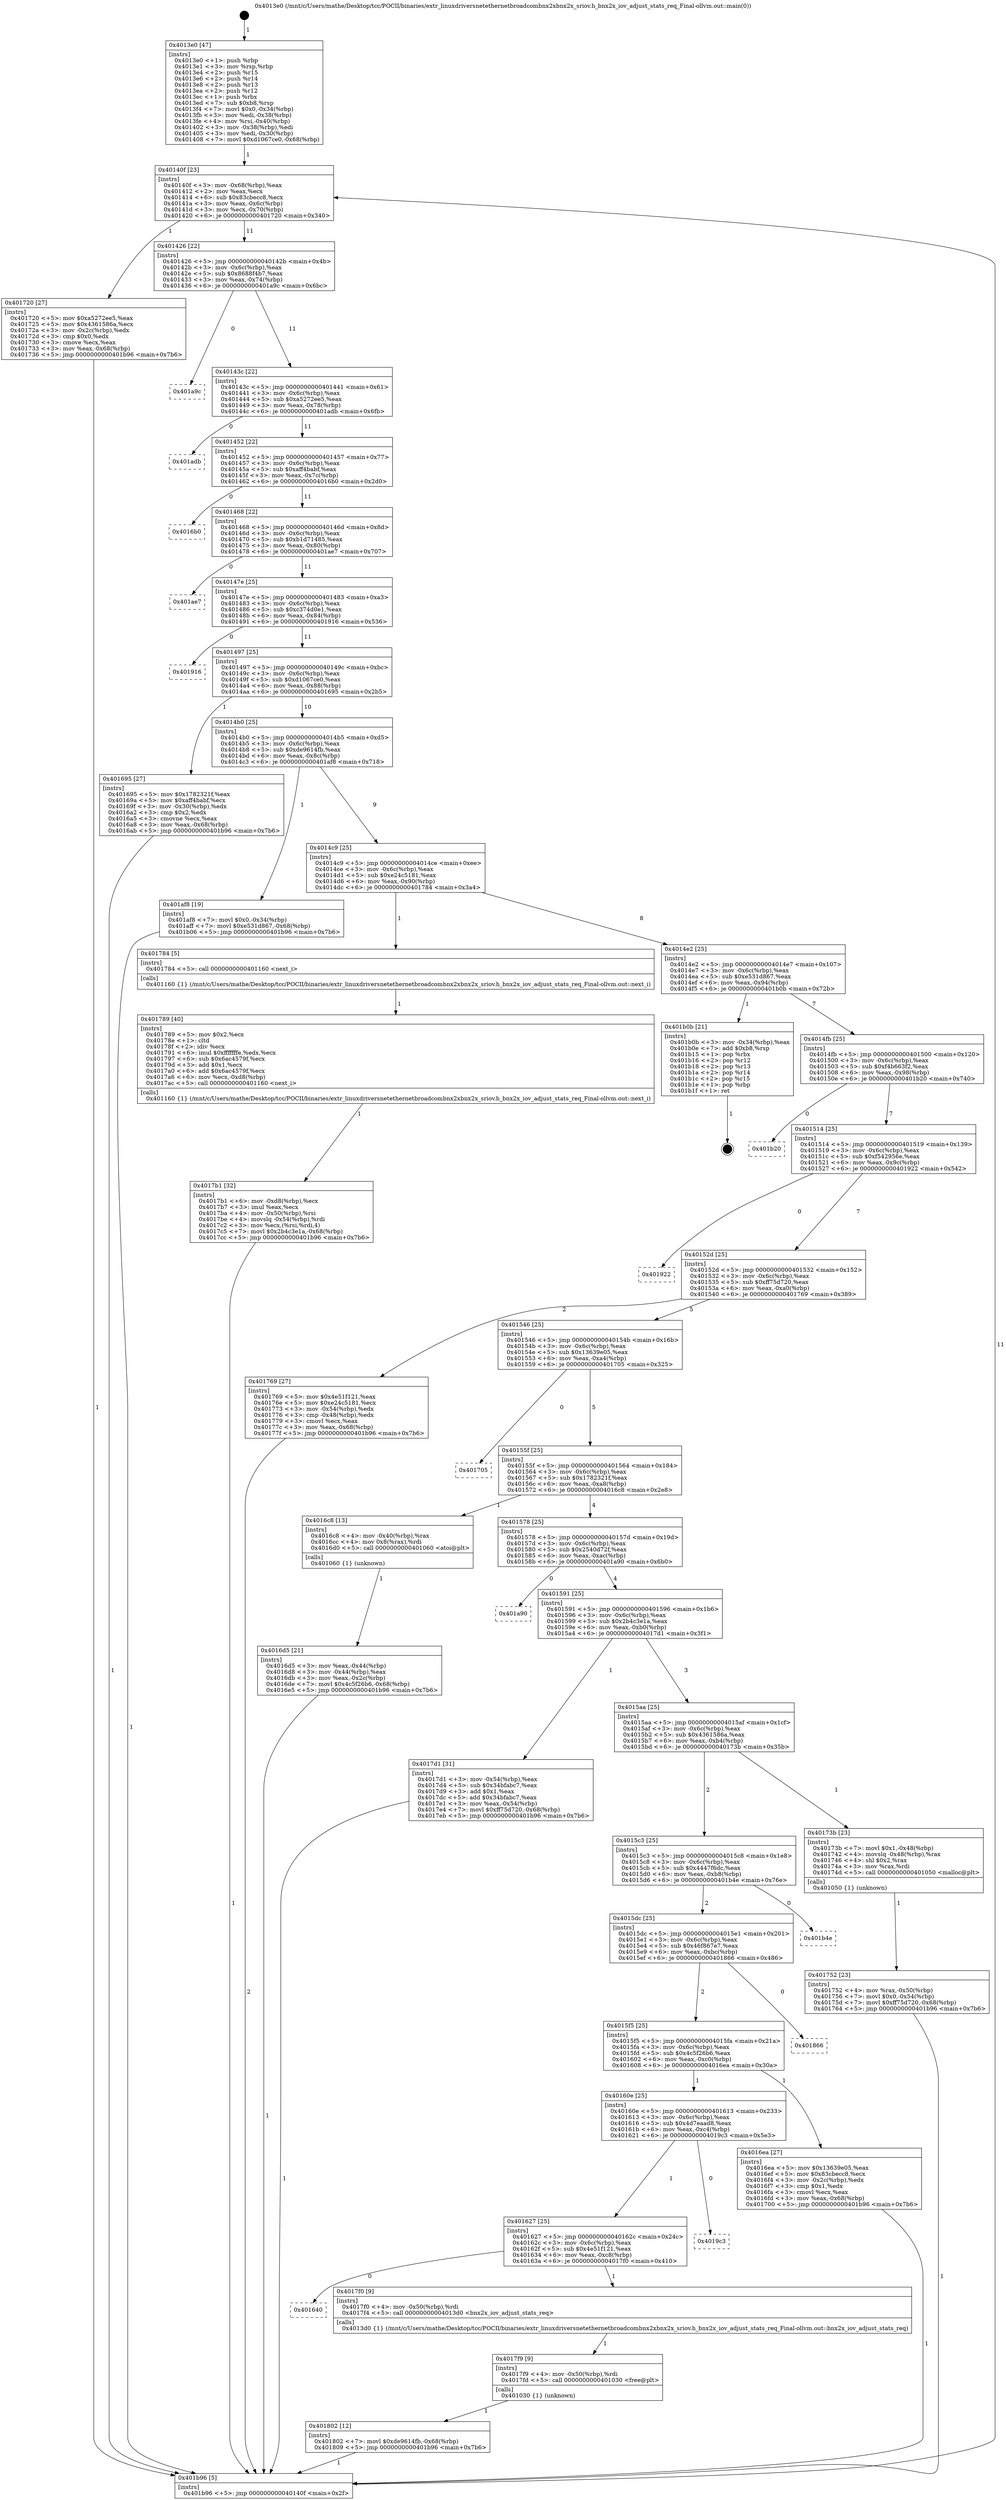 digraph "0x4013e0" {
  label = "0x4013e0 (/mnt/c/Users/mathe/Desktop/tcc/POCII/binaries/extr_linuxdriversnetethernetbroadcombnx2xbnx2x_sriov.h_bnx2x_iov_adjust_stats_req_Final-ollvm.out::main(0))"
  labelloc = "t"
  node[shape=record]

  Entry [label="",width=0.3,height=0.3,shape=circle,fillcolor=black,style=filled]
  "0x40140f" [label="{
     0x40140f [23]\l
     | [instrs]\l
     &nbsp;&nbsp;0x40140f \<+3\>: mov -0x68(%rbp),%eax\l
     &nbsp;&nbsp;0x401412 \<+2\>: mov %eax,%ecx\l
     &nbsp;&nbsp;0x401414 \<+6\>: sub $0x83cbecc8,%ecx\l
     &nbsp;&nbsp;0x40141a \<+3\>: mov %eax,-0x6c(%rbp)\l
     &nbsp;&nbsp;0x40141d \<+3\>: mov %ecx,-0x70(%rbp)\l
     &nbsp;&nbsp;0x401420 \<+6\>: je 0000000000401720 \<main+0x340\>\l
  }"]
  "0x401720" [label="{
     0x401720 [27]\l
     | [instrs]\l
     &nbsp;&nbsp;0x401720 \<+5\>: mov $0xa5272ee5,%eax\l
     &nbsp;&nbsp;0x401725 \<+5\>: mov $0x4361586a,%ecx\l
     &nbsp;&nbsp;0x40172a \<+3\>: mov -0x2c(%rbp),%edx\l
     &nbsp;&nbsp;0x40172d \<+3\>: cmp $0x0,%edx\l
     &nbsp;&nbsp;0x401730 \<+3\>: cmove %ecx,%eax\l
     &nbsp;&nbsp;0x401733 \<+3\>: mov %eax,-0x68(%rbp)\l
     &nbsp;&nbsp;0x401736 \<+5\>: jmp 0000000000401b96 \<main+0x7b6\>\l
  }"]
  "0x401426" [label="{
     0x401426 [22]\l
     | [instrs]\l
     &nbsp;&nbsp;0x401426 \<+5\>: jmp 000000000040142b \<main+0x4b\>\l
     &nbsp;&nbsp;0x40142b \<+3\>: mov -0x6c(%rbp),%eax\l
     &nbsp;&nbsp;0x40142e \<+5\>: sub $0x8688f4b7,%eax\l
     &nbsp;&nbsp;0x401433 \<+3\>: mov %eax,-0x74(%rbp)\l
     &nbsp;&nbsp;0x401436 \<+6\>: je 0000000000401a9c \<main+0x6bc\>\l
  }"]
  Exit [label="",width=0.3,height=0.3,shape=circle,fillcolor=black,style=filled,peripheries=2]
  "0x401a9c" [label="{
     0x401a9c\l
  }", style=dashed]
  "0x40143c" [label="{
     0x40143c [22]\l
     | [instrs]\l
     &nbsp;&nbsp;0x40143c \<+5\>: jmp 0000000000401441 \<main+0x61\>\l
     &nbsp;&nbsp;0x401441 \<+3\>: mov -0x6c(%rbp),%eax\l
     &nbsp;&nbsp;0x401444 \<+5\>: sub $0xa5272ee5,%eax\l
     &nbsp;&nbsp;0x401449 \<+3\>: mov %eax,-0x78(%rbp)\l
     &nbsp;&nbsp;0x40144c \<+6\>: je 0000000000401adb \<main+0x6fb\>\l
  }"]
  "0x401802" [label="{
     0x401802 [12]\l
     | [instrs]\l
     &nbsp;&nbsp;0x401802 \<+7\>: movl $0xde9614fb,-0x68(%rbp)\l
     &nbsp;&nbsp;0x401809 \<+5\>: jmp 0000000000401b96 \<main+0x7b6\>\l
  }"]
  "0x401adb" [label="{
     0x401adb\l
  }", style=dashed]
  "0x401452" [label="{
     0x401452 [22]\l
     | [instrs]\l
     &nbsp;&nbsp;0x401452 \<+5\>: jmp 0000000000401457 \<main+0x77\>\l
     &nbsp;&nbsp;0x401457 \<+3\>: mov -0x6c(%rbp),%eax\l
     &nbsp;&nbsp;0x40145a \<+5\>: sub $0xaff4babf,%eax\l
     &nbsp;&nbsp;0x40145f \<+3\>: mov %eax,-0x7c(%rbp)\l
     &nbsp;&nbsp;0x401462 \<+6\>: je 00000000004016b0 \<main+0x2d0\>\l
  }"]
  "0x4017f9" [label="{
     0x4017f9 [9]\l
     | [instrs]\l
     &nbsp;&nbsp;0x4017f9 \<+4\>: mov -0x50(%rbp),%rdi\l
     &nbsp;&nbsp;0x4017fd \<+5\>: call 0000000000401030 \<free@plt\>\l
     | [calls]\l
     &nbsp;&nbsp;0x401030 \{1\} (unknown)\l
  }"]
  "0x4016b0" [label="{
     0x4016b0\l
  }", style=dashed]
  "0x401468" [label="{
     0x401468 [22]\l
     | [instrs]\l
     &nbsp;&nbsp;0x401468 \<+5\>: jmp 000000000040146d \<main+0x8d\>\l
     &nbsp;&nbsp;0x40146d \<+3\>: mov -0x6c(%rbp),%eax\l
     &nbsp;&nbsp;0x401470 \<+5\>: sub $0xb1d71485,%eax\l
     &nbsp;&nbsp;0x401475 \<+3\>: mov %eax,-0x80(%rbp)\l
     &nbsp;&nbsp;0x401478 \<+6\>: je 0000000000401ae7 \<main+0x707\>\l
  }"]
  "0x401640" [label="{
     0x401640\l
  }", style=dashed]
  "0x401ae7" [label="{
     0x401ae7\l
  }", style=dashed]
  "0x40147e" [label="{
     0x40147e [25]\l
     | [instrs]\l
     &nbsp;&nbsp;0x40147e \<+5\>: jmp 0000000000401483 \<main+0xa3\>\l
     &nbsp;&nbsp;0x401483 \<+3\>: mov -0x6c(%rbp),%eax\l
     &nbsp;&nbsp;0x401486 \<+5\>: sub $0xc374d0e1,%eax\l
     &nbsp;&nbsp;0x40148b \<+6\>: mov %eax,-0x84(%rbp)\l
     &nbsp;&nbsp;0x401491 \<+6\>: je 0000000000401916 \<main+0x536\>\l
  }"]
  "0x4017f0" [label="{
     0x4017f0 [9]\l
     | [instrs]\l
     &nbsp;&nbsp;0x4017f0 \<+4\>: mov -0x50(%rbp),%rdi\l
     &nbsp;&nbsp;0x4017f4 \<+5\>: call 00000000004013d0 \<bnx2x_iov_adjust_stats_req\>\l
     | [calls]\l
     &nbsp;&nbsp;0x4013d0 \{1\} (/mnt/c/Users/mathe/Desktop/tcc/POCII/binaries/extr_linuxdriversnetethernetbroadcombnx2xbnx2x_sriov.h_bnx2x_iov_adjust_stats_req_Final-ollvm.out::bnx2x_iov_adjust_stats_req)\l
  }"]
  "0x401916" [label="{
     0x401916\l
  }", style=dashed]
  "0x401497" [label="{
     0x401497 [25]\l
     | [instrs]\l
     &nbsp;&nbsp;0x401497 \<+5\>: jmp 000000000040149c \<main+0xbc\>\l
     &nbsp;&nbsp;0x40149c \<+3\>: mov -0x6c(%rbp),%eax\l
     &nbsp;&nbsp;0x40149f \<+5\>: sub $0xd1067ce0,%eax\l
     &nbsp;&nbsp;0x4014a4 \<+6\>: mov %eax,-0x88(%rbp)\l
     &nbsp;&nbsp;0x4014aa \<+6\>: je 0000000000401695 \<main+0x2b5\>\l
  }"]
  "0x401627" [label="{
     0x401627 [25]\l
     | [instrs]\l
     &nbsp;&nbsp;0x401627 \<+5\>: jmp 000000000040162c \<main+0x24c\>\l
     &nbsp;&nbsp;0x40162c \<+3\>: mov -0x6c(%rbp),%eax\l
     &nbsp;&nbsp;0x40162f \<+5\>: sub $0x4e51f121,%eax\l
     &nbsp;&nbsp;0x401634 \<+6\>: mov %eax,-0xc8(%rbp)\l
     &nbsp;&nbsp;0x40163a \<+6\>: je 00000000004017f0 \<main+0x410\>\l
  }"]
  "0x401695" [label="{
     0x401695 [27]\l
     | [instrs]\l
     &nbsp;&nbsp;0x401695 \<+5\>: mov $0x1782321f,%eax\l
     &nbsp;&nbsp;0x40169a \<+5\>: mov $0xaff4babf,%ecx\l
     &nbsp;&nbsp;0x40169f \<+3\>: mov -0x30(%rbp),%edx\l
     &nbsp;&nbsp;0x4016a2 \<+3\>: cmp $0x2,%edx\l
     &nbsp;&nbsp;0x4016a5 \<+3\>: cmovne %ecx,%eax\l
     &nbsp;&nbsp;0x4016a8 \<+3\>: mov %eax,-0x68(%rbp)\l
     &nbsp;&nbsp;0x4016ab \<+5\>: jmp 0000000000401b96 \<main+0x7b6\>\l
  }"]
  "0x4014b0" [label="{
     0x4014b0 [25]\l
     | [instrs]\l
     &nbsp;&nbsp;0x4014b0 \<+5\>: jmp 00000000004014b5 \<main+0xd5\>\l
     &nbsp;&nbsp;0x4014b5 \<+3\>: mov -0x6c(%rbp),%eax\l
     &nbsp;&nbsp;0x4014b8 \<+5\>: sub $0xde9614fb,%eax\l
     &nbsp;&nbsp;0x4014bd \<+6\>: mov %eax,-0x8c(%rbp)\l
     &nbsp;&nbsp;0x4014c3 \<+6\>: je 0000000000401af8 \<main+0x718\>\l
  }"]
  "0x401b96" [label="{
     0x401b96 [5]\l
     | [instrs]\l
     &nbsp;&nbsp;0x401b96 \<+5\>: jmp 000000000040140f \<main+0x2f\>\l
  }"]
  "0x4013e0" [label="{
     0x4013e0 [47]\l
     | [instrs]\l
     &nbsp;&nbsp;0x4013e0 \<+1\>: push %rbp\l
     &nbsp;&nbsp;0x4013e1 \<+3\>: mov %rsp,%rbp\l
     &nbsp;&nbsp;0x4013e4 \<+2\>: push %r15\l
     &nbsp;&nbsp;0x4013e6 \<+2\>: push %r14\l
     &nbsp;&nbsp;0x4013e8 \<+2\>: push %r13\l
     &nbsp;&nbsp;0x4013ea \<+2\>: push %r12\l
     &nbsp;&nbsp;0x4013ec \<+1\>: push %rbx\l
     &nbsp;&nbsp;0x4013ed \<+7\>: sub $0xb8,%rsp\l
     &nbsp;&nbsp;0x4013f4 \<+7\>: movl $0x0,-0x34(%rbp)\l
     &nbsp;&nbsp;0x4013fb \<+3\>: mov %edi,-0x38(%rbp)\l
     &nbsp;&nbsp;0x4013fe \<+4\>: mov %rsi,-0x40(%rbp)\l
     &nbsp;&nbsp;0x401402 \<+3\>: mov -0x38(%rbp),%edi\l
     &nbsp;&nbsp;0x401405 \<+3\>: mov %edi,-0x30(%rbp)\l
     &nbsp;&nbsp;0x401408 \<+7\>: movl $0xd1067ce0,-0x68(%rbp)\l
  }"]
  "0x4019c3" [label="{
     0x4019c3\l
  }", style=dashed]
  "0x401af8" [label="{
     0x401af8 [19]\l
     | [instrs]\l
     &nbsp;&nbsp;0x401af8 \<+7\>: movl $0x0,-0x34(%rbp)\l
     &nbsp;&nbsp;0x401aff \<+7\>: movl $0xe531d867,-0x68(%rbp)\l
     &nbsp;&nbsp;0x401b06 \<+5\>: jmp 0000000000401b96 \<main+0x7b6\>\l
  }"]
  "0x4014c9" [label="{
     0x4014c9 [25]\l
     | [instrs]\l
     &nbsp;&nbsp;0x4014c9 \<+5\>: jmp 00000000004014ce \<main+0xee\>\l
     &nbsp;&nbsp;0x4014ce \<+3\>: mov -0x6c(%rbp),%eax\l
     &nbsp;&nbsp;0x4014d1 \<+5\>: sub $0xe24c5181,%eax\l
     &nbsp;&nbsp;0x4014d6 \<+6\>: mov %eax,-0x90(%rbp)\l
     &nbsp;&nbsp;0x4014dc \<+6\>: je 0000000000401784 \<main+0x3a4\>\l
  }"]
  "0x4017b1" [label="{
     0x4017b1 [32]\l
     | [instrs]\l
     &nbsp;&nbsp;0x4017b1 \<+6\>: mov -0xd8(%rbp),%ecx\l
     &nbsp;&nbsp;0x4017b7 \<+3\>: imul %eax,%ecx\l
     &nbsp;&nbsp;0x4017ba \<+4\>: mov -0x50(%rbp),%rsi\l
     &nbsp;&nbsp;0x4017be \<+4\>: movslq -0x54(%rbp),%rdi\l
     &nbsp;&nbsp;0x4017c2 \<+3\>: mov %ecx,(%rsi,%rdi,4)\l
     &nbsp;&nbsp;0x4017c5 \<+7\>: movl $0x2b4c3e1a,-0x68(%rbp)\l
     &nbsp;&nbsp;0x4017cc \<+5\>: jmp 0000000000401b96 \<main+0x7b6\>\l
  }"]
  "0x401784" [label="{
     0x401784 [5]\l
     | [instrs]\l
     &nbsp;&nbsp;0x401784 \<+5\>: call 0000000000401160 \<next_i\>\l
     | [calls]\l
     &nbsp;&nbsp;0x401160 \{1\} (/mnt/c/Users/mathe/Desktop/tcc/POCII/binaries/extr_linuxdriversnetethernetbroadcombnx2xbnx2x_sriov.h_bnx2x_iov_adjust_stats_req_Final-ollvm.out::next_i)\l
  }"]
  "0x4014e2" [label="{
     0x4014e2 [25]\l
     | [instrs]\l
     &nbsp;&nbsp;0x4014e2 \<+5\>: jmp 00000000004014e7 \<main+0x107\>\l
     &nbsp;&nbsp;0x4014e7 \<+3\>: mov -0x6c(%rbp),%eax\l
     &nbsp;&nbsp;0x4014ea \<+5\>: sub $0xe531d867,%eax\l
     &nbsp;&nbsp;0x4014ef \<+6\>: mov %eax,-0x94(%rbp)\l
     &nbsp;&nbsp;0x4014f5 \<+6\>: je 0000000000401b0b \<main+0x72b\>\l
  }"]
  "0x401789" [label="{
     0x401789 [40]\l
     | [instrs]\l
     &nbsp;&nbsp;0x401789 \<+5\>: mov $0x2,%ecx\l
     &nbsp;&nbsp;0x40178e \<+1\>: cltd\l
     &nbsp;&nbsp;0x40178f \<+2\>: idiv %ecx\l
     &nbsp;&nbsp;0x401791 \<+6\>: imul $0xfffffffe,%edx,%ecx\l
     &nbsp;&nbsp;0x401797 \<+6\>: sub $0x6ac4579f,%ecx\l
     &nbsp;&nbsp;0x40179d \<+3\>: add $0x1,%ecx\l
     &nbsp;&nbsp;0x4017a0 \<+6\>: add $0x6ac4579f,%ecx\l
     &nbsp;&nbsp;0x4017a6 \<+6\>: mov %ecx,-0xd8(%rbp)\l
     &nbsp;&nbsp;0x4017ac \<+5\>: call 0000000000401160 \<next_i\>\l
     | [calls]\l
     &nbsp;&nbsp;0x401160 \{1\} (/mnt/c/Users/mathe/Desktop/tcc/POCII/binaries/extr_linuxdriversnetethernetbroadcombnx2xbnx2x_sriov.h_bnx2x_iov_adjust_stats_req_Final-ollvm.out::next_i)\l
  }"]
  "0x401b0b" [label="{
     0x401b0b [21]\l
     | [instrs]\l
     &nbsp;&nbsp;0x401b0b \<+3\>: mov -0x34(%rbp),%eax\l
     &nbsp;&nbsp;0x401b0e \<+7\>: add $0xb8,%rsp\l
     &nbsp;&nbsp;0x401b15 \<+1\>: pop %rbx\l
     &nbsp;&nbsp;0x401b16 \<+2\>: pop %r12\l
     &nbsp;&nbsp;0x401b18 \<+2\>: pop %r13\l
     &nbsp;&nbsp;0x401b1a \<+2\>: pop %r14\l
     &nbsp;&nbsp;0x401b1c \<+2\>: pop %r15\l
     &nbsp;&nbsp;0x401b1e \<+1\>: pop %rbp\l
     &nbsp;&nbsp;0x401b1f \<+1\>: ret\l
  }"]
  "0x4014fb" [label="{
     0x4014fb [25]\l
     | [instrs]\l
     &nbsp;&nbsp;0x4014fb \<+5\>: jmp 0000000000401500 \<main+0x120\>\l
     &nbsp;&nbsp;0x401500 \<+3\>: mov -0x6c(%rbp),%eax\l
     &nbsp;&nbsp;0x401503 \<+5\>: sub $0xf4b663f2,%eax\l
     &nbsp;&nbsp;0x401508 \<+6\>: mov %eax,-0x98(%rbp)\l
     &nbsp;&nbsp;0x40150e \<+6\>: je 0000000000401b20 \<main+0x740\>\l
  }"]
  "0x401752" [label="{
     0x401752 [23]\l
     | [instrs]\l
     &nbsp;&nbsp;0x401752 \<+4\>: mov %rax,-0x50(%rbp)\l
     &nbsp;&nbsp;0x401756 \<+7\>: movl $0x0,-0x54(%rbp)\l
     &nbsp;&nbsp;0x40175d \<+7\>: movl $0xff75d720,-0x68(%rbp)\l
     &nbsp;&nbsp;0x401764 \<+5\>: jmp 0000000000401b96 \<main+0x7b6\>\l
  }"]
  "0x401b20" [label="{
     0x401b20\l
  }", style=dashed]
  "0x401514" [label="{
     0x401514 [25]\l
     | [instrs]\l
     &nbsp;&nbsp;0x401514 \<+5\>: jmp 0000000000401519 \<main+0x139\>\l
     &nbsp;&nbsp;0x401519 \<+3\>: mov -0x6c(%rbp),%eax\l
     &nbsp;&nbsp;0x40151c \<+5\>: sub $0xf542956e,%eax\l
     &nbsp;&nbsp;0x401521 \<+6\>: mov %eax,-0x9c(%rbp)\l
     &nbsp;&nbsp;0x401527 \<+6\>: je 0000000000401922 \<main+0x542\>\l
  }"]
  "0x40160e" [label="{
     0x40160e [25]\l
     | [instrs]\l
     &nbsp;&nbsp;0x40160e \<+5\>: jmp 0000000000401613 \<main+0x233\>\l
     &nbsp;&nbsp;0x401613 \<+3\>: mov -0x6c(%rbp),%eax\l
     &nbsp;&nbsp;0x401616 \<+5\>: sub $0x4d7eaad8,%eax\l
     &nbsp;&nbsp;0x40161b \<+6\>: mov %eax,-0xc4(%rbp)\l
     &nbsp;&nbsp;0x401621 \<+6\>: je 00000000004019c3 \<main+0x5e3\>\l
  }"]
  "0x401922" [label="{
     0x401922\l
  }", style=dashed]
  "0x40152d" [label="{
     0x40152d [25]\l
     | [instrs]\l
     &nbsp;&nbsp;0x40152d \<+5\>: jmp 0000000000401532 \<main+0x152\>\l
     &nbsp;&nbsp;0x401532 \<+3\>: mov -0x6c(%rbp),%eax\l
     &nbsp;&nbsp;0x401535 \<+5\>: sub $0xff75d720,%eax\l
     &nbsp;&nbsp;0x40153a \<+6\>: mov %eax,-0xa0(%rbp)\l
     &nbsp;&nbsp;0x401540 \<+6\>: je 0000000000401769 \<main+0x389\>\l
  }"]
  "0x4016ea" [label="{
     0x4016ea [27]\l
     | [instrs]\l
     &nbsp;&nbsp;0x4016ea \<+5\>: mov $0x13639e05,%eax\l
     &nbsp;&nbsp;0x4016ef \<+5\>: mov $0x83cbecc8,%ecx\l
     &nbsp;&nbsp;0x4016f4 \<+3\>: mov -0x2c(%rbp),%edx\l
     &nbsp;&nbsp;0x4016f7 \<+3\>: cmp $0x1,%edx\l
     &nbsp;&nbsp;0x4016fa \<+3\>: cmovl %ecx,%eax\l
     &nbsp;&nbsp;0x4016fd \<+3\>: mov %eax,-0x68(%rbp)\l
     &nbsp;&nbsp;0x401700 \<+5\>: jmp 0000000000401b96 \<main+0x7b6\>\l
  }"]
  "0x401769" [label="{
     0x401769 [27]\l
     | [instrs]\l
     &nbsp;&nbsp;0x401769 \<+5\>: mov $0x4e51f121,%eax\l
     &nbsp;&nbsp;0x40176e \<+5\>: mov $0xe24c5181,%ecx\l
     &nbsp;&nbsp;0x401773 \<+3\>: mov -0x54(%rbp),%edx\l
     &nbsp;&nbsp;0x401776 \<+3\>: cmp -0x48(%rbp),%edx\l
     &nbsp;&nbsp;0x401779 \<+3\>: cmovl %ecx,%eax\l
     &nbsp;&nbsp;0x40177c \<+3\>: mov %eax,-0x68(%rbp)\l
     &nbsp;&nbsp;0x40177f \<+5\>: jmp 0000000000401b96 \<main+0x7b6\>\l
  }"]
  "0x401546" [label="{
     0x401546 [25]\l
     | [instrs]\l
     &nbsp;&nbsp;0x401546 \<+5\>: jmp 000000000040154b \<main+0x16b\>\l
     &nbsp;&nbsp;0x40154b \<+3\>: mov -0x6c(%rbp),%eax\l
     &nbsp;&nbsp;0x40154e \<+5\>: sub $0x13639e05,%eax\l
     &nbsp;&nbsp;0x401553 \<+6\>: mov %eax,-0xa4(%rbp)\l
     &nbsp;&nbsp;0x401559 \<+6\>: je 0000000000401705 \<main+0x325\>\l
  }"]
  "0x4015f5" [label="{
     0x4015f5 [25]\l
     | [instrs]\l
     &nbsp;&nbsp;0x4015f5 \<+5\>: jmp 00000000004015fa \<main+0x21a\>\l
     &nbsp;&nbsp;0x4015fa \<+3\>: mov -0x6c(%rbp),%eax\l
     &nbsp;&nbsp;0x4015fd \<+5\>: sub $0x4c5f26b6,%eax\l
     &nbsp;&nbsp;0x401602 \<+6\>: mov %eax,-0xc0(%rbp)\l
     &nbsp;&nbsp;0x401608 \<+6\>: je 00000000004016ea \<main+0x30a\>\l
  }"]
  "0x401705" [label="{
     0x401705\l
  }", style=dashed]
  "0x40155f" [label="{
     0x40155f [25]\l
     | [instrs]\l
     &nbsp;&nbsp;0x40155f \<+5\>: jmp 0000000000401564 \<main+0x184\>\l
     &nbsp;&nbsp;0x401564 \<+3\>: mov -0x6c(%rbp),%eax\l
     &nbsp;&nbsp;0x401567 \<+5\>: sub $0x1782321f,%eax\l
     &nbsp;&nbsp;0x40156c \<+6\>: mov %eax,-0xa8(%rbp)\l
     &nbsp;&nbsp;0x401572 \<+6\>: je 00000000004016c8 \<main+0x2e8\>\l
  }"]
  "0x401866" [label="{
     0x401866\l
  }", style=dashed]
  "0x4016c8" [label="{
     0x4016c8 [13]\l
     | [instrs]\l
     &nbsp;&nbsp;0x4016c8 \<+4\>: mov -0x40(%rbp),%rax\l
     &nbsp;&nbsp;0x4016cc \<+4\>: mov 0x8(%rax),%rdi\l
     &nbsp;&nbsp;0x4016d0 \<+5\>: call 0000000000401060 \<atoi@plt\>\l
     | [calls]\l
     &nbsp;&nbsp;0x401060 \{1\} (unknown)\l
  }"]
  "0x401578" [label="{
     0x401578 [25]\l
     | [instrs]\l
     &nbsp;&nbsp;0x401578 \<+5\>: jmp 000000000040157d \<main+0x19d\>\l
     &nbsp;&nbsp;0x40157d \<+3\>: mov -0x6c(%rbp),%eax\l
     &nbsp;&nbsp;0x401580 \<+5\>: sub $0x2540d72f,%eax\l
     &nbsp;&nbsp;0x401585 \<+6\>: mov %eax,-0xac(%rbp)\l
     &nbsp;&nbsp;0x40158b \<+6\>: je 0000000000401a90 \<main+0x6b0\>\l
  }"]
  "0x4016d5" [label="{
     0x4016d5 [21]\l
     | [instrs]\l
     &nbsp;&nbsp;0x4016d5 \<+3\>: mov %eax,-0x44(%rbp)\l
     &nbsp;&nbsp;0x4016d8 \<+3\>: mov -0x44(%rbp),%eax\l
     &nbsp;&nbsp;0x4016db \<+3\>: mov %eax,-0x2c(%rbp)\l
     &nbsp;&nbsp;0x4016de \<+7\>: movl $0x4c5f26b6,-0x68(%rbp)\l
     &nbsp;&nbsp;0x4016e5 \<+5\>: jmp 0000000000401b96 \<main+0x7b6\>\l
  }"]
  "0x4015dc" [label="{
     0x4015dc [25]\l
     | [instrs]\l
     &nbsp;&nbsp;0x4015dc \<+5\>: jmp 00000000004015e1 \<main+0x201\>\l
     &nbsp;&nbsp;0x4015e1 \<+3\>: mov -0x6c(%rbp),%eax\l
     &nbsp;&nbsp;0x4015e4 \<+5\>: sub $0x46f867e7,%eax\l
     &nbsp;&nbsp;0x4015e9 \<+6\>: mov %eax,-0xbc(%rbp)\l
     &nbsp;&nbsp;0x4015ef \<+6\>: je 0000000000401866 \<main+0x486\>\l
  }"]
  "0x401a90" [label="{
     0x401a90\l
  }", style=dashed]
  "0x401591" [label="{
     0x401591 [25]\l
     | [instrs]\l
     &nbsp;&nbsp;0x401591 \<+5\>: jmp 0000000000401596 \<main+0x1b6\>\l
     &nbsp;&nbsp;0x401596 \<+3\>: mov -0x6c(%rbp),%eax\l
     &nbsp;&nbsp;0x401599 \<+5\>: sub $0x2b4c3e1a,%eax\l
     &nbsp;&nbsp;0x40159e \<+6\>: mov %eax,-0xb0(%rbp)\l
     &nbsp;&nbsp;0x4015a4 \<+6\>: je 00000000004017d1 \<main+0x3f1\>\l
  }"]
  "0x401b4e" [label="{
     0x401b4e\l
  }", style=dashed]
  "0x4017d1" [label="{
     0x4017d1 [31]\l
     | [instrs]\l
     &nbsp;&nbsp;0x4017d1 \<+3\>: mov -0x54(%rbp),%eax\l
     &nbsp;&nbsp;0x4017d4 \<+5\>: sub $0x34bfabc7,%eax\l
     &nbsp;&nbsp;0x4017d9 \<+3\>: add $0x1,%eax\l
     &nbsp;&nbsp;0x4017dc \<+5\>: add $0x34bfabc7,%eax\l
     &nbsp;&nbsp;0x4017e1 \<+3\>: mov %eax,-0x54(%rbp)\l
     &nbsp;&nbsp;0x4017e4 \<+7\>: movl $0xff75d720,-0x68(%rbp)\l
     &nbsp;&nbsp;0x4017eb \<+5\>: jmp 0000000000401b96 \<main+0x7b6\>\l
  }"]
  "0x4015aa" [label="{
     0x4015aa [25]\l
     | [instrs]\l
     &nbsp;&nbsp;0x4015aa \<+5\>: jmp 00000000004015af \<main+0x1cf\>\l
     &nbsp;&nbsp;0x4015af \<+3\>: mov -0x6c(%rbp),%eax\l
     &nbsp;&nbsp;0x4015b2 \<+5\>: sub $0x4361586a,%eax\l
     &nbsp;&nbsp;0x4015b7 \<+6\>: mov %eax,-0xb4(%rbp)\l
     &nbsp;&nbsp;0x4015bd \<+6\>: je 000000000040173b \<main+0x35b\>\l
  }"]
  "0x4015c3" [label="{
     0x4015c3 [25]\l
     | [instrs]\l
     &nbsp;&nbsp;0x4015c3 \<+5\>: jmp 00000000004015c8 \<main+0x1e8\>\l
     &nbsp;&nbsp;0x4015c8 \<+3\>: mov -0x6c(%rbp),%eax\l
     &nbsp;&nbsp;0x4015cb \<+5\>: sub $0x4447f6dc,%eax\l
     &nbsp;&nbsp;0x4015d0 \<+6\>: mov %eax,-0xb8(%rbp)\l
     &nbsp;&nbsp;0x4015d6 \<+6\>: je 0000000000401b4e \<main+0x76e\>\l
  }"]
  "0x40173b" [label="{
     0x40173b [23]\l
     | [instrs]\l
     &nbsp;&nbsp;0x40173b \<+7\>: movl $0x1,-0x48(%rbp)\l
     &nbsp;&nbsp;0x401742 \<+4\>: movslq -0x48(%rbp),%rax\l
     &nbsp;&nbsp;0x401746 \<+4\>: shl $0x2,%rax\l
     &nbsp;&nbsp;0x40174a \<+3\>: mov %rax,%rdi\l
     &nbsp;&nbsp;0x40174d \<+5\>: call 0000000000401050 \<malloc@plt\>\l
     | [calls]\l
     &nbsp;&nbsp;0x401050 \{1\} (unknown)\l
  }"]
  Entry -> "0x4013e0" [label=" 1"]
  "0x40140f" -> "0x401720" [label=" 1"]
  "0x40140f" -> "0x401426" [label=" 11"]
  "0x401b0b" -> Exit [label=" 1"]
  "0x401426" -> "0x401a9c" [label=" 0"]
  "0x401426" -> "0x40143c" [label=" 11"]
  "0x401af8" -> "0x401b96" [label=" 1"]
  "0x40143c" -> "0x401adb" [label=" 0"]
  "0x40143c" -> "0x401452" [label=" 11"]
  "0x401802" -> "0x401b96" [label=" 1"]
  "0x401452" -> "0x4016b0" [label=" 0"]
  "0x401452" -> "0x401468" [label=" 11"]
  "0x4017f9" -> "0x401802" [label=" 1"]
  "0x401468" -> "0x401ae7" [label=" 0"]
  "0x401468" -> "0x40147e" [label=" 11"]
  "0x4017f0" -> "0x4017f9" [label=" 1"]
  "0x40147e" -> "0x401916" [label=" 0"]
  "0x40147e" -> "0x401497" [label=" 11"]
  "0x401627" -> "0x401640" [label=" 0"]
  "0x401497" -> "0x401695" [label=" 1"]
  "0x401497" -> "0x4014b0" [label=" 10"]
  "0x401695" -> "0x401b96" [label=" 1"]
  "0x4013e0" -> "0x40140f" [label=" 1"]
  "0x401b96" -> "0x40140f" [label=" 11"]
  "0x401627" -> "0x4017f0" [label=" 1"]
  "0x4014b0" -> "0x401af8" [label=" 1"]
  "0x4014b0" -> "0x4014c9" [label=" 9"]
  "0x40160e" -> "0x401627" [label=" 1"]
  "0x4014c9" -> "0x401784" [label=" 1"]
  "0x4014c9" -> "0x4014e2" [label=" 8"]
  "0x40160e" -> "0x4019c3" [label=" 0"]
  "0x4014e2" -> "0x401b0b" [label=" 1"]
  "0x4014e2" -> "0x4014fb" [label=" 7"]
  "0x4017d1" -> "0x401b96" [label=" 1"]
  "0x4014fb" -> "0x401b20" [label=" 0"]
  "0x4014fb" -> "0x401514" [label=" 7"]
  "0x4017b1" -> "0x401b96" [label=" 1"]
  "0x401514" -> "0x401922" [label=" 0"]
  "0x401514" -> "0x40152d" [label=" 7"]
  "0x401789" -> "0x4017b1" [label=" 1"]
  "0x40152d" -> "0x401769" [label=" 2"]
  "0x40152d" -> "0x401546" [label=" 5"]
  "0x401784" -> "0x401789" [label=" 1"]
  "0x401546" -> "0x401705" [label=" 0"]
  "0x401546" -> "0x40155f" [label=" 5"]
  "0x401752" -> "0x401b96" [label=" 1"]
  "0x40155f" -> "0x4016c8" [label=" 1"]
  "0x40155f" -> "0x401578" [label=" 4"]
  "0x4016c8" -> "0x4016d5" [label=" 1"]
  "0x4016d5" -> "0x401b96" [label=" 1"]
  "0x40173b" -> "0x401752" [label=" 1"]
  "0x401578" -> "0x401a90" [label=" 0"]
  "0x401578" -> "0x401591" [label=" 4"]
  "0x4016ea" -> "0x401b96" [label=" 1"]
  "0x401591" -> "0x4017d1" [label=" 1"]
  "0x401591" -> "0x4015aa" [label=" 3"]
  "0x4015f5" -> "0x40160e" [label=" 1"]
  "0x4015aa" -> "0x40173b" [label=" 1"]
  "0x4015aa" -> "0x4015c3" [label=" 2"]
  "0x4015f5" -> "0x4016ea" [label=" 1"]
  "0x4015c3" -> "0x401b4e" [label=" 0"]
  "0x4015c3" -> "0x4015dc" [label=" 2"]
  "0x401720" -> "0x401b96" [label=" 1"]
  "0x4015dc" -> "0x401866" [label=" 0"]
  "0x4015dc" -> "0x4015f5" [label=" 2"]
  "0x401769" -> "0x401b96" [label=" 2"]
}
